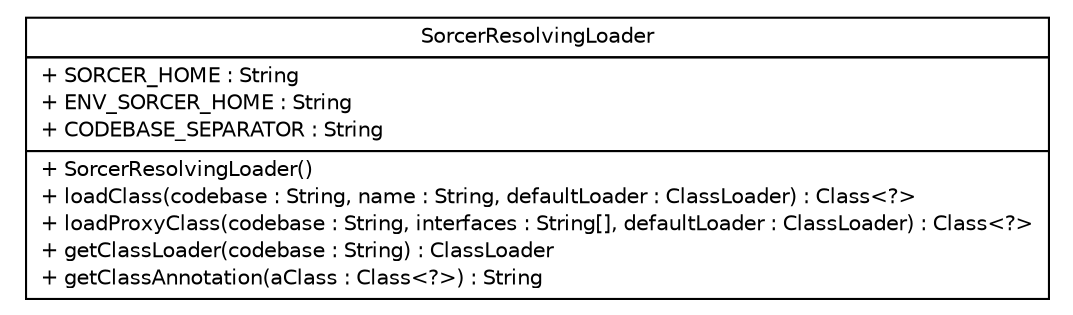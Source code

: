 #!/usr/local/bin/dot
#
# Class diagram 
# Generated by UMLGraph version R5_6 (http://www.umlgraph.org/)
#

digraph G {
	edge [fontname="Helvetica",fontsize=10,labelfontname="Helvetica",labelfontsize=10];
	node [fontname="Helvetica",fontsize=10,shape=plaintext];
	nodesep=0.25;
	ranksep=0.5;
	// sorcer.rio.rmi.SorcerResolvingLoader
	c51992 [label=<<table title="sorcer.rio.rmi.SorcerResolvingLoader" border="0" cellborder="1" cellspacing="0" cellpadding="2" port="p" href="./SorcerResolvingLoader.html">
		<tr><td><table border="0" cellspacing="0" cellpadding="1">
<tr><td align="center" balign="center"> SorcerResolvingLoader </td></tr>
		</table></td></tr>
		<tr><td><table border="0" cellspacing="0" cellpadding="1">
<tr><td align="left" balign="left"> + SORCER_HOME : String </td></tr>
<tr><td align="left" balign="left"> + ENV_SORCER_HOME : String </td></tr>
<tr><td align="left" balign="left"> + CODEBASE_SEPARATOR : String </td></tr>
		</table></td></tr>
		<tr><td><table border="0" cellspacing="0" cellpadding="1">
<tr><td align="left" balign="left"> + SorcerResolvingLoader() </td></tr>
<tr><td align="left" balign="left"> + loadClass(codebase : String, name : String, defaultLoader : ClassLoader) : Class&lt;?&gt; </td></tr>
<tr><td align="left" balign="left"> + loadProxyClass(codebase : String, interfaces : String[], defaultLoader : ClassLoader) : Class&lt;?&gt; </td></tr>
<tr><td align="left" balign="left"> + getClassLoader(codebase : String) : ClassLoader </td></tr>
<tr><td align="left" balign="left"> + getClassAnnotation(aClass : Class&lt;?&gt;) : String </td></tr>
		</table></td></tr>
		</table>>, URL="./SorcerResolvingLoader.html", fontname="Helvetica", fontcolor="black", fontsize=10.0];
}

